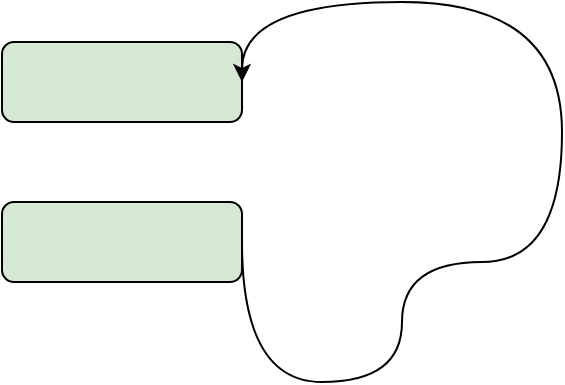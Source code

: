 <mxfile version="22.1.8" type="github">
  <diagram name="第 1 页" id="9VEeLwtgq9xPFcdnr5dx">
    <mxGraphModel dx="581" dy="342" grid="1" gridSize="10" guides="1" tooltips="1" connect="1" arrows="1" fold="1" page="1" pageScale="1" pageWidth="3300" pageHeight="4681" math="0" shadow="0">
      <root>
        <mxCell id="0" />
        <mxCell id="1" parent="0" />
        <mxCell id="NR2siYvtesKDERceZomX-5" value="" style="rounded=1;whiteSpace=wrap;html=1;fillColor=#D5E8D4;" vertex="1" parent="1">
          <mxGeometry x="160" y="40" width="120" height="40" as="geometry" />
        </mxCell>
        <mxCell id="NR2siYvtesKDERceZomX-6" value="" style="rounded=1;whiteSpace=wrap;html=1;fillColor=#D5E8D4;" vertex="1" parent="1">
          <mxGeometry x="160" y="120" width="120" height="40" as="geometry" />
        </mxCell>
        <mxCell id="NR2siYvtesKDERceZomX-7" value="" style="curved=1;endArrow=classic;html=1;rounded=0;edgeStyle=orthogonalEdgeStyle;exitX=1;exitY=0.5;exitDx=0;exitDy=0;entryX=1;entryY=0.5;entryDx=0;entryDy=0;" edge="1" parent="1" source="NR2siYvtesKDERceZomX-6" target="NR2siYvtesKDERceZomX-5">
          <mxGeometry width="50" height="50" relative="1" as="geometry">
            <mxPoint x="320" y="170" as="sourcePoint" />
            <mxPoint x="300" y="20" as="targetPoint" />
            <Array as="points">
              <mxPoint x="280" y="210" />
              <mxPoint x="360" y="210" />
              <mxPoint x="360" y="150" />
              <mxPoint x="440" y="150" />
              <mxPoint x="440" y="20" />
              <mxPoint x="280" y="20" />
            </Array>
          </mxGeometry>
        </mxCell>
      </root>
    </mxGraphModel>
  </diagram>
</mxfile>
